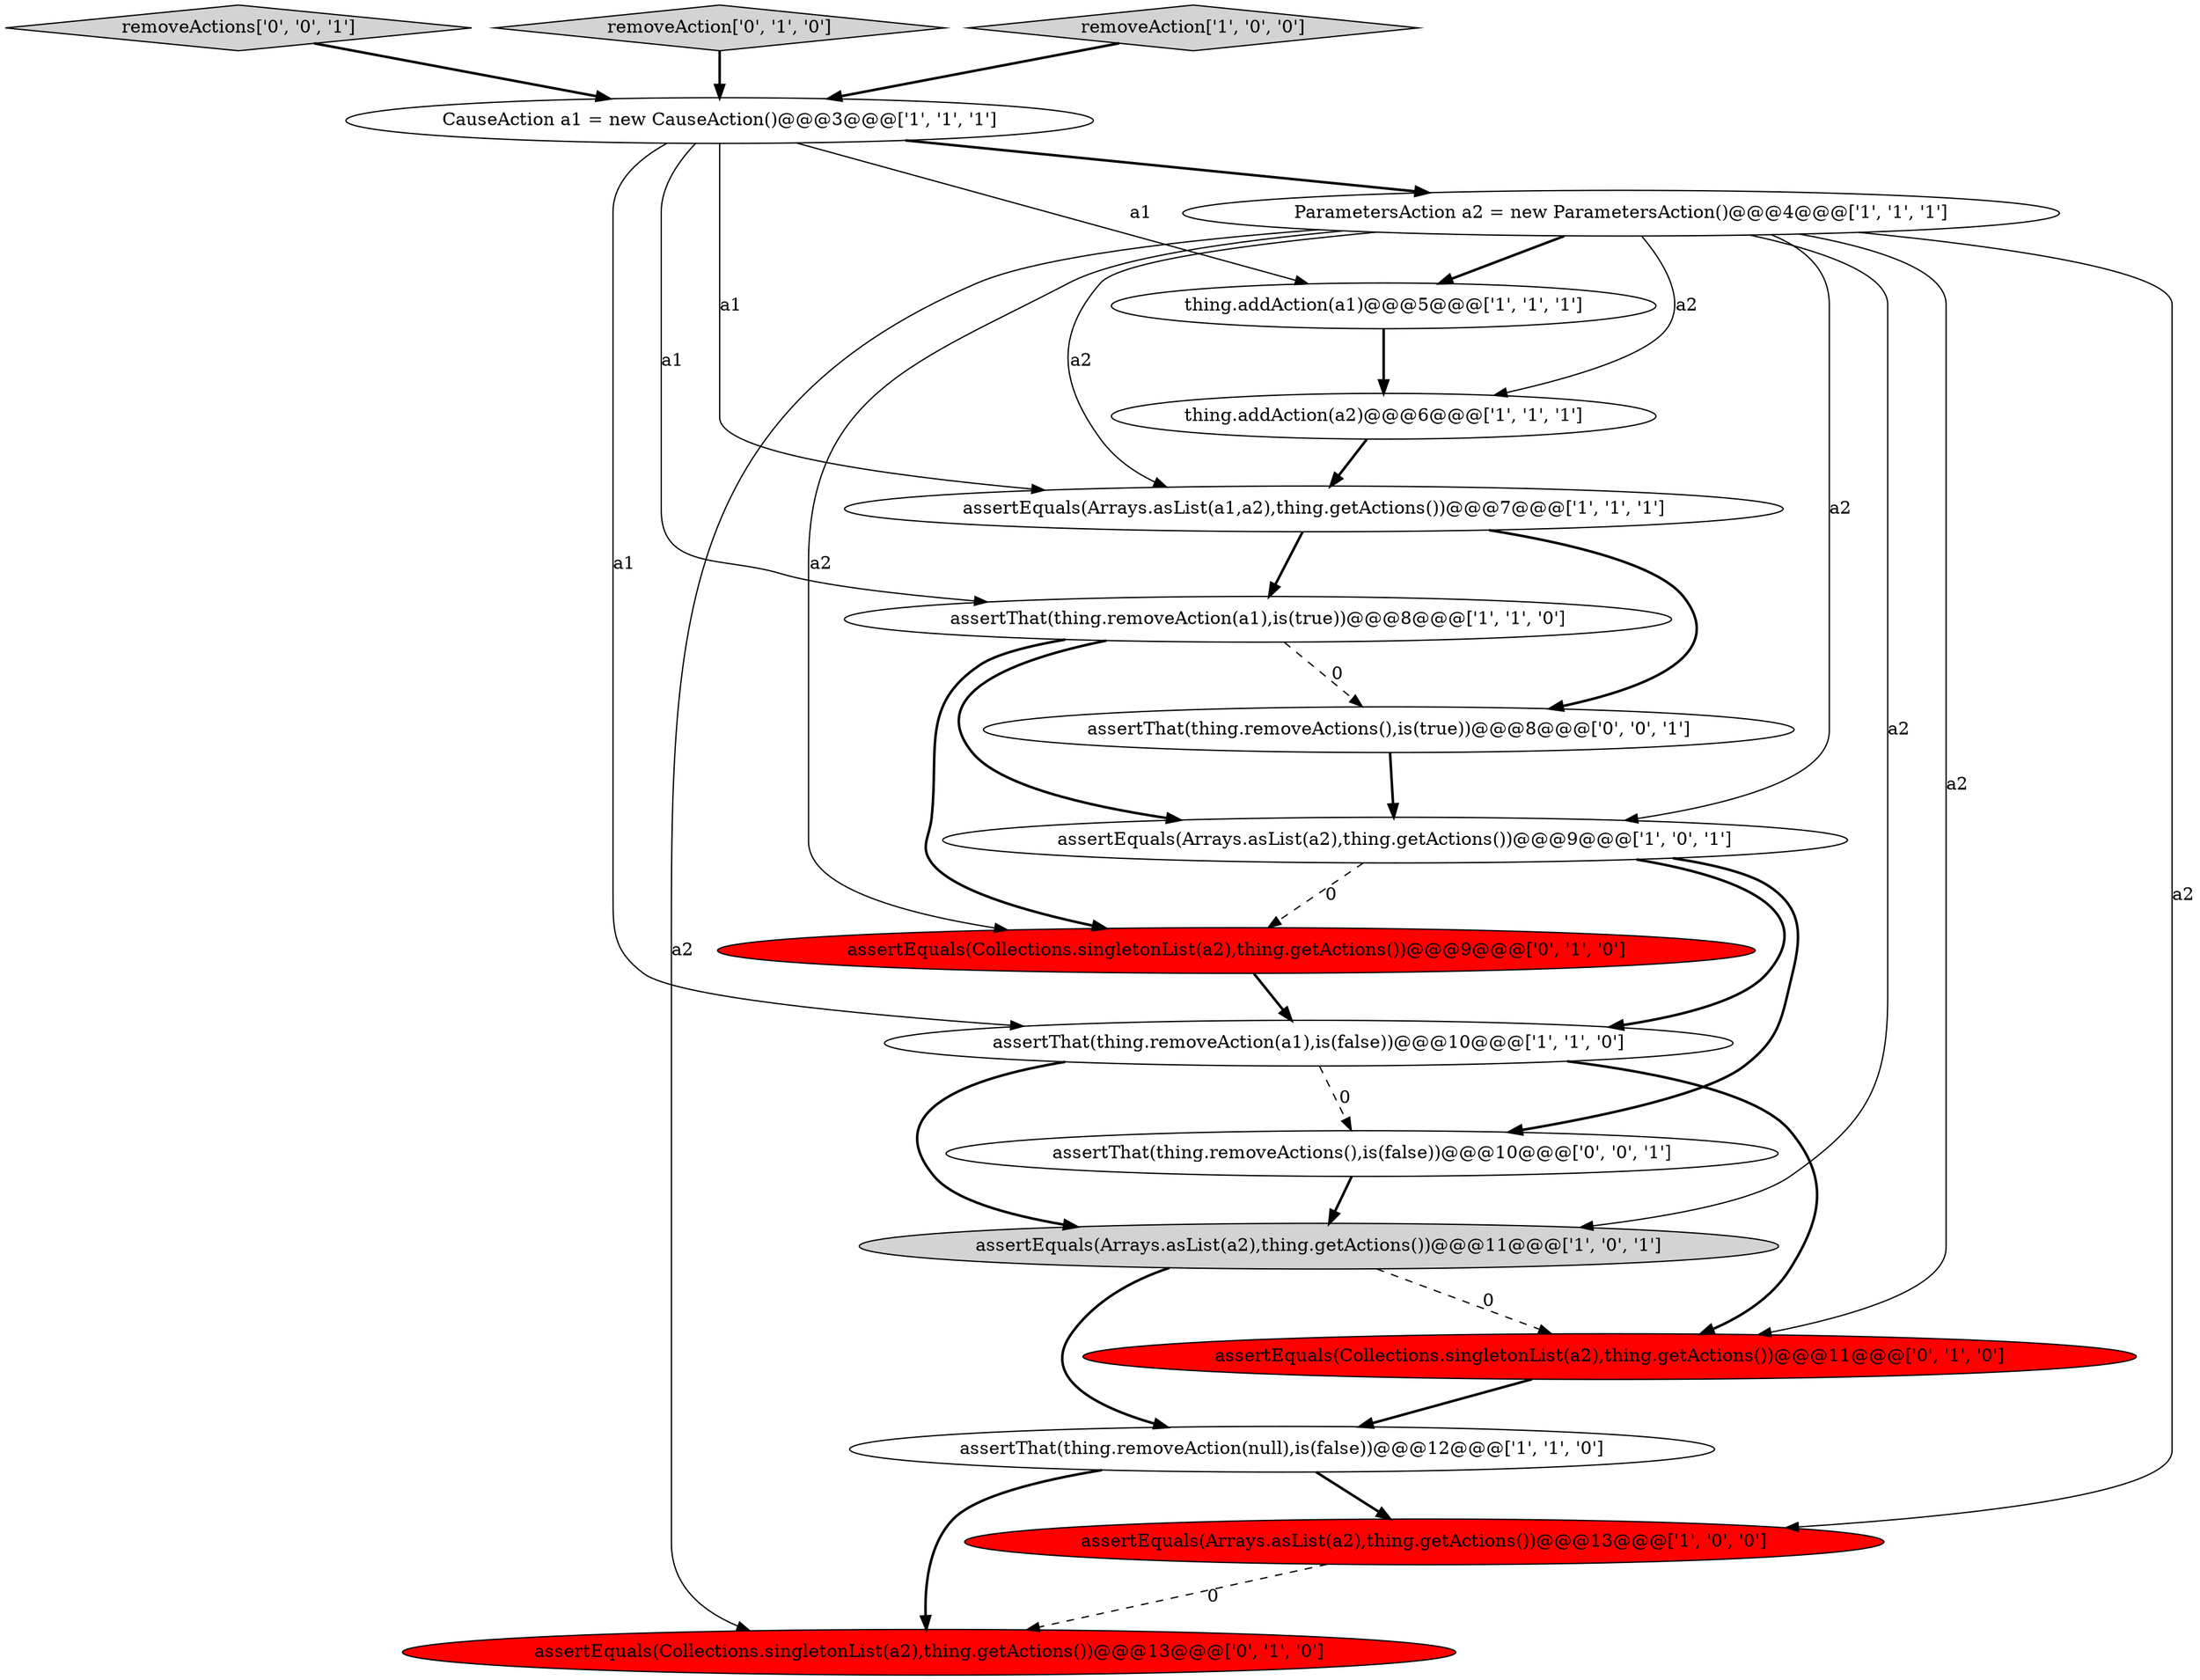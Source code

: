 digraph {
5 [style = filled, label = "thing.addAction(a2)@@@6@@@['1', '1', '1']", fillcolor = white, shape = ellipse image = "AAA0AAABBB1BBB"];
6 [style = filled, label = "assertEquals(Arrays.asList(a2),thing.getActions())@@@9@@@['1', '0', '1']", fillcolor = white, shape = ellipse image = "AAA0AAABBB1BBB"];
7 [style = filled, label = "assertEquals(Arrays.asList(a2),thing.getActions())@@@11@@@['1', '0', '1']", fillcolor = lightgray, shape = ellipse image = "AAA0AAABBB1BBB"];
12 [style = filled, label = "assertEquals(Collections.singletonList(a2),thing.getActions())@@@9@@@['0', '1', '0']", fillcolor = red, shape = ellipse image = "AAA1AAABBB2BBB"];
1 [style = filled, label = "CauseAction a1 = new CauseAction()@@@3@@@['1', '1', '1']", fillcolor = white, shape = ellipse image = "AAA0AAABBB1BBB"];
14 [style = filled, label = "assertEquals(Collections.singletonList(a2),thing.getActions())@@@13@@@['0', '1', '0']", fillcolor = red, shape = ellipse image = "AAA1AAABBB2BBB"];
10 [style = filled, label = "ParametersAction a2 = new ParametersAction()@@@4@@@['1', '1', '1']", fillcolor = white, shape = ellipse image = "AAA0AAABBB1BBB"];
9 [style = filled, label = "thing.addAction(a1)@@@5@@@['1', '1', '1']", fillcolor = white, shape = ellipse image = "AAA0AAABBB1BBB"];
16 [style = filled, label = "removeActions['0', '0', '1']", fillcolor = lightgray, shape = diamond image = "AAA0AAABBB3BBB"];
17 [style = filled, label = "assertThat(thing.removeActions(),is(true))@@@8@@@['0', '0', '1']", fillcolor = white, shape = ellipse image = "AAA0AAABBB3BBB"];
18 [style = filled, label = "assertThat(thing.removeActions(),is(false))@@@10@@@['0', '0', '1']", fillcolor = white, shape = ellipse image = "AAA0AAABBB3BBB"];
0 [style = filled, label = "assertThat(thing.removeAction(a1),is(true))@@@8@@@['1', '1', '0']", fillcolor = white, shape = ellipse image = "AAA0AAABBB1BBB"];
8 [style = filled, label = "assertThat(thing.removeAction(a1),is(false))@@@10@@@['1', '1', '0']", fillcolor = white, shape = ellipse image = "AAA0AAABBB1BBB"];
13 [style = filled, label = "removeAction['0', '1', '0']", fillcolor = lightgray, shape = diamond image = "AAA0AAABBB2BBB"];
2 [style = filled, label = "assertThat(thing.removeAction(null),is(false))@@@12@@@['1', '1', '0']", fillcolor = white, shape = ellipse image = "AAA0AAABBB1BBB"];
11 [style = filled, label = "assertEquals(Arrays.asList(a1,a2),thing.getActions())@@@7@@@['1', '1', '1']", fillcolor = white, shape = ellipse image = "AAA0AAABBB1BBB"];
15 [style = filled, label = "assertEquals(Collections.singletonList(a2),thing.getActions())@@@11@@@['0', '1', '0']", fillcolor = red, shape = ellipse image = "AAA1AAABBB2BBB"];
3 [style = filled, label = "assertEquals(Arrays.asList(a2),thing.getActions())@@@13@@@['1', '0', '0']", fillcolor = red, shape = ellipse image = "AAA1AAABBB1BBB"];
4 [style = filled, label = "removeAction['1', '0', '0']", fillcolor = lightgray, shape = diamond image = "AAA0AAABBB1BBB"];
1->11 [style = solid, label="a1"];
10->11 [style = solid, label="a2"];
1->9 [style = solid, label="a1"];
15->2 [style = bold, label=""];
8->15 [style = bold, label=""];
17->6 [style = bold, label=""];
0->6 [style = bold, label=""];
6->18 [style = bold, label=""];
0->12 [style = bold, label=""];
2->3 [style = bold, label=""];
10->12 [style = solid, label="a2"];
0->17 [style = dashed, label="0"];
13->1 [style = bold, label=""];
10->3 [style = solid, label="a2"];
8->7 [style = bold, label=""];
6->12 [style = dashed, label="0"];
10->6 [style = solid, label="a2"];
11->0 [style = bold, label=""];
10->14 [style = solid, label="a2"];
10->5 [style = solid, label="a2"];
10->7 [style = solid, label="a2"];
16->1 [style = bold, label=""];
7->2 [style = bold, label=""];
12->8 [style = bold, label=""];
2->14 [style = bold, label=""];
6->8 [style = bold, label=""];
1->8 [style = solid, label="a1"];
7->15 [style = dashed, label="0"];
9->5 [style = bold, label=""];
11->17 [style = bold, label=""];
8->18 [style = dashed, label="0"];
5->11 [style = bold, label=""];
10->9 [style = bold, label=""];
4->1 [style = bold, label=""];
10->15 [style = solid, label="a2"];
3->14 [style = dashed, label="0"];
18->7 [style = bold, label=""];
1->0 [style = solid, label="a1"];
1->10 [style = bold, label=""];
}
